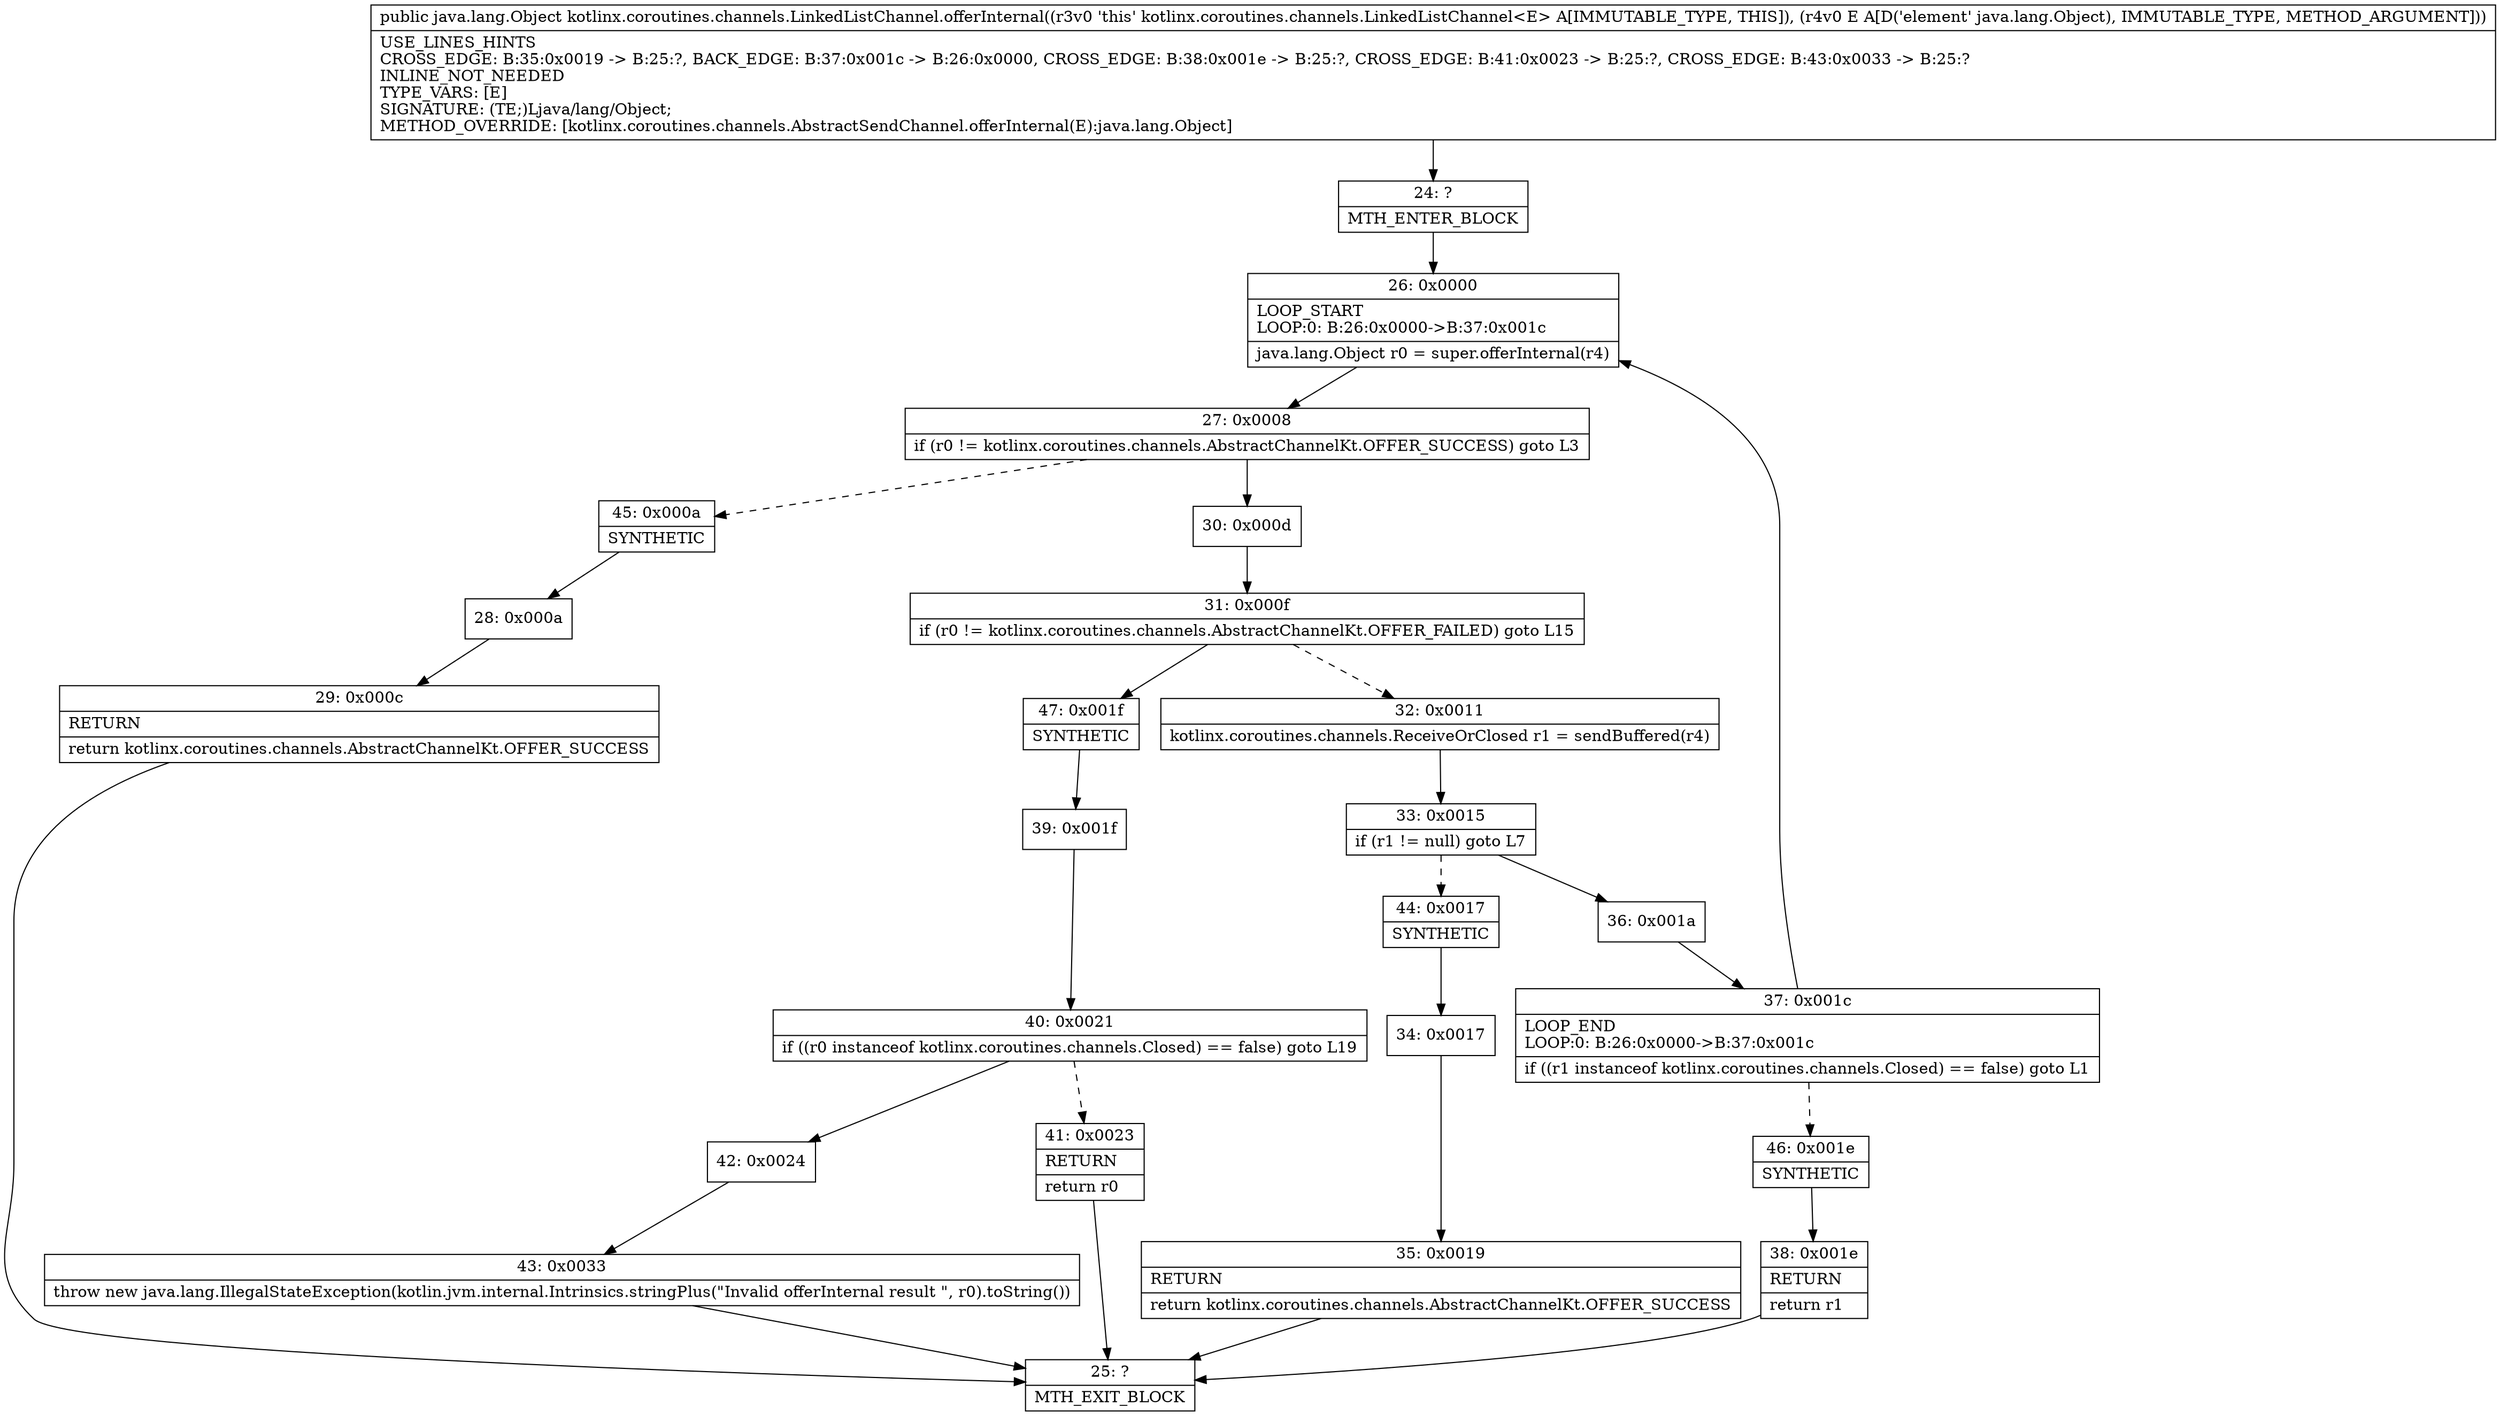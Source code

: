 digraph "CFG forkotlinx.coroutines.channels.LinkedListChannel.offerInternal(Ljava\/lang\/Object;)Ljava\/lang\/Object;" {
Node_24 [shape=record,label="{24\:\ ?|MTH_ENTER_BLOCK\l}"];
Node_26 [shape=record,label="{26\:\ 0x0000|LOOP_START\lLOOP:0: B:26:0x0000\-\>B:37:0x001c\l|java.lang.Object r0 = super.offerInternal(r4)\l}"];
Node_27 [shape=record,label="{27\:\ 0x0008|if (r0 != kotlinx.coroutines.channels.AbstractChannelKt.OFFER_SUCCESS) goto L3\l}"];
Node_30 [shape=record,label="{30\:\ 0x000d}"];
Node_31 [shape=record,label="{31\:\ 0x000f|if (r0 != kotlinx.coroutines.channels.AbstractChannelKt.OFFER_FAILED) goto L15\l}"];
Node_32 [shape=record,label="{32\:\ 0x0011|kotlinx.coroutines.channels.ReceiveOrClosed r1 = sendBuffered(r4)\l}"];
Node_33 [shape=record,label="{33\:\ 0x0015|if (r1 != null) goto L7\l}"];
Node_36 [shape=record,label="{36\:\ 0x001a}"];
Node_37 [shape=record,label="{37\:\ 0x001c|LOOP_END\lLOOP:0: B:26:0x0000\-\>B:37:0x001c\l|if ((r1 instanceof kotlinx.coroutines.channels.Closed) == false) goto L1\l}"];
Node_46 [shape=record,label="{46\:\ 0x001e|SYNTHETIC\l}"];
Node_38 [shape=record,label="{38\:\ 0x001e|RETURN\l|return r1\l}"];
Node_25 [shape=record,label="{25\:\ ?|MTH_EXIT_BLOCK\l}"];
Node_44 [shape=record,label="{44\:\ 0x0017|SYNTHETIC\l}"];
Node_34 [shape=record,label="{34\:\ 0x0017}"];
Node_35 [shape=record,label="{35\:\ 0x0019|RETURN\l|return kotlinx.coroutines.channels.AbstractChannelKt.OFFER_SUCCESS\l}"];
Node_47 [shape=record,label="{47\:\ 0x001f|SYNTHETIC\l}"];
Node_39 [shape=record,label="{39\:\ 0x001f}"];
Node_40 [shape=record,label="{40\:\ 0x0021|if ((r0 instanceof kotlinx.coroutines.channels.Closed) == false) goto L19\l}"];
Node_41 [shape=record,label="{41\:\ 0x0023|RETURN\l|return r0\l}"];
Node_42 [shape=record,label="{42\:\ 0x0024}"];
Node_43 [shape=record,label="{43\:\ 0x0033|throw new java.lang.IllegalStateException(kotlin.jvm.internal.Intrinsics.stringPlus(\"Invalid offerInternal result \", r0).toString())\l}"];
Node_45 [shape=record,label="{45\:\ 0x000a|SYNTHETIC\l}"];
Node_28 [shape=record,label="{28\:\ 0x000a}"];
Node_29 [shape=record,label="{29\:\ 0x000c|RETURN\l|return kotlinx.coroutines.channels.AbstractChannelKt.OFFER_SUCCESS\l}"];
MethodNode[shape=record,label="{public java.lang.Object kotlinx.coroutines.channels.LinkedListChannel.offerInternal((r3v0 'this' kotlinx.coroutines.channels.LinkedListChannel\<E\> A[IMMUTABLE_TYPE, THIS]), (r4v0 E A[D('element' java.lang.Object), IMMUTABLE_TYPE, METHOD_ARGUMENT]))  | USE_LINES_HINTS\lCROSS_EDGE: B:35:0x0019 \-\> B:25:?, BACK_EDGE: B:37:0x001c \-\> B:26:0x0000, CROSS_EDGE: B:38:0x001e \-\> B:25:?, CROSS_EDGE: B:41:0x0023 \-\> B:25:?, CROSS_EDGE: B:43:0x0033 \-\> B:25:?\lINLINE_NOT_NEEDED\lTYPE_VARS: [E]\lSIGNATURE: (TE;)Ljava\/lang\/Object;\lMETHOD_OVERRIDE: [kotlinx.coroutines.channels.AbstractSendChannel.offerInternal(E):java.lang.Object]\l}"];
MethodNode -> Node_24;Node_24 -> Node_26;
Node_26 -> Node_27;
Node_27 -> Node_30;
Node_27 -> Node_45[style=dashed];
Node_30 -> Node_31;
Node_31 -> Node_32[style=dashed];
Node_31 -> Node_47;
Node_32 -> Node_33;
Node_33 -> Node_36;
Node_33 -> Node_44[style=dashed];
Node_36 -> Node_37;
Node_37 -> Node_26;
Node_37 -> Node_46[style=dashed];
Node_46 -> Node_38;
Node_38 -> Node_25;
Node_44 -> Node_34;
Node_34 -> Node_35;
Node_35 -> Node_25;
Node_47 -> Node_39;
Node_39 -> Node_40;
Node_40 -> Node_41[style=dashed];
Node_40 -> Node_42;
Node_41 -> Node_25;
Node_42 -> Node_43;
Node_43 -> Node_25;
Node_45 -> Node_28;
Node_28 -> Node_29;
Node_29 -> Node_25;
}

